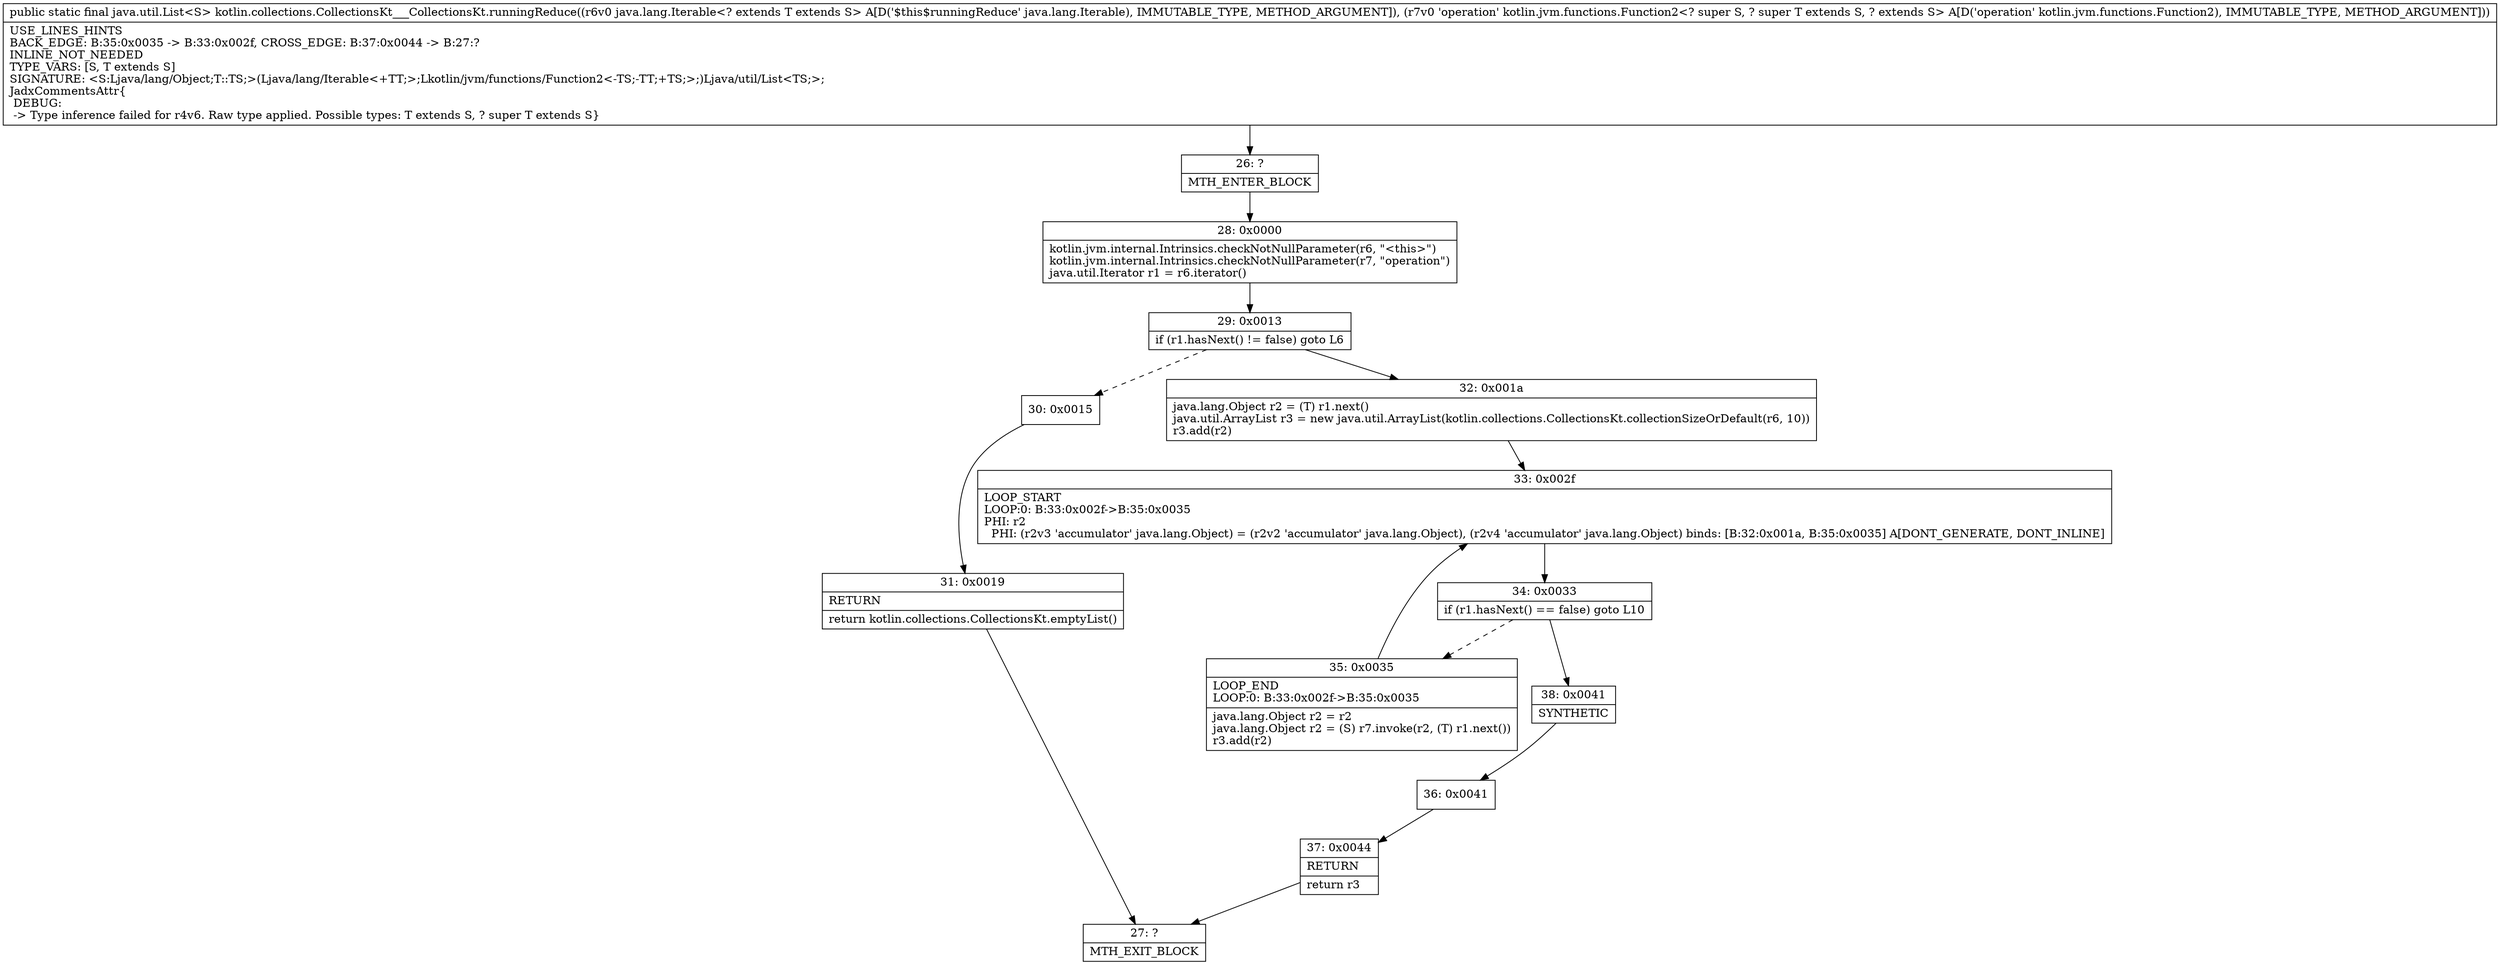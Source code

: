 digraph "CFG forkotlin.collections.CollectionsKt___CollectionsKt.runningReduce(Ljava\/lang\/Iterable;Lkotlin\/jvm\/functions\/Function2;)Ljava\/util\/List;" {
Node_26 [shape=record,label="{26\:\ ?|MTH_ENTER_BLOCK\l}"];
Node_28 [shape=record,label="{28\:\ 0x0000|kotlin.jvm.internal.Intrinsics.checkNotNullParameter(r6, \"\<this\>\")\lkotlin.jvm.internal.Intrinsics.checkNotNullParameter(r7, \"operation\")\ljava.util.Iterator r1 = r6.iterator()\l}"];
Node_29 [shape=record,label="{29\:\ 0x0013|if (r1.hasNext() != false) goto L6\l}"];
Node_30 [shape=record,label="{30\:\ 0x0015}"];
Node_31 [shape=record,label="{31\:\ 0x0019|RETURN\l|return kotlin.collections.CollectionsKt.emptyList()\l}"];
Node_27 [shape=record,label="{27\:\ ?|MTH_EXIT_BLOCK\l}"];
Node_32 [shape=record,label="{32\:\ 0x001a|java.lang.Object r2 = (T) r1.next()\ljava.util.ArrayList r3 = new java.util.ArrayList(kotlin.collections.CollectionsKt.collectionSizeOrDefault(r6, 10))\lr3.add(r2)\l}"];
Node_33 [shape=record,label="{33\:\ 0x002f|LOOP_START\lLOOP:0: B:33:0x002f\-\>B:35:0x0035\lPHI: r2 \l  PHI: (r2v3 'accumulator' java.lang.Object) = (r2v2 'accumulator' java.lang.Object), (r2v4 'accumulator' java.lang.Object) binds: [B:32:0x001a, B:35:0x0035] A[DONT_GENERATE, DONT_INLINE]\l}"];
Node_34 [shape=record,label="{34\:\ 0x0033|if (r1.hasNext() == false) goto L10\l}"];
Node_35 [shape=record,label="{35\:\ 0x0035|LOOP_END\lLOOP:0: B:33:0x002f\-\>B:35:0x0035\l|java.lang.Object r2 = r2\ljava.lang.Object r2 = (S) r7.invoke(r2, (T) r1.next())\lr3.add(r2)\l}"];
Node_38 [shape=record,label="{38\:\ 0x0041|SYNTHETIC\l}"];
Node_36 [shape=record,label="{36\:\ 0x0041}"];
Node_37 [shape=record,label="{37\:\ 0x0044|RETURN\l|return r3\l}"];
MethodNode[shape=record,label="{public static final java.util.List\<S\> kotlin.collections.CollectionsKt___CollectionsKt.runningReduce((r6v0 java.lang.Iterable\<? extends T extends S\> A[D('$this$runningReduce' java.lang.Iterable), IMMUTABLE_TYPE, METHOD_ARGUMENT]), (r7v0 'operation' kotlin.jvm.functions.Function2\<? super S, ? super T extends S, ? extends S\> A[D('operation' kotlin.jvm.functions.Function2), IMMUTABLE_TYPE, METHOD_ARGUMENT]))  | USE_LINES_HINTS\lBACK_EDGE: B:35:0x0035 \-\> B:33:0x002f, CROSS_EDGE: B:37:0x0044 \-\> B:27:?\lINLINE_NOT_NEEDED\lTYPE_VARS: [S, T extends S]\lSIGNATURE: \<S:Ljava\/lang\/Object;T::TS;\>(Ljava\/lang\/Iterable\<+TT;\>;Lkotlin\/jvm\/functions\/Function2\<\-TS;\-TT;+TS;\>;)Ljava\/util\/List\<TS;\>;\lJadxCommentsAttr\{\l DEBUG: \l \-\> Type inference failed for r4v6. Raw type applied. Possible types: T extends S, ? super T extends S\}\l}"];
MethodNode -> Node_26;Node_26 -> Node_28;
Node_28 -> Node_29;
Node_29 -> Node_30[style=dashed];
Node_29 -> Node_32;
Node_30 -> Node_31;
Node_31 -> Node_27;
Node_32 -> Node_33;
Node_33 -> Node_34;
Node_34 -> Node_35[style=dashed];
Node_34 -> Node_38;
Node_35 -> Node_33;
Node_38 -> Node_36;
Node_36 -> Node_37;
Node_37 -> Node_27;
}

